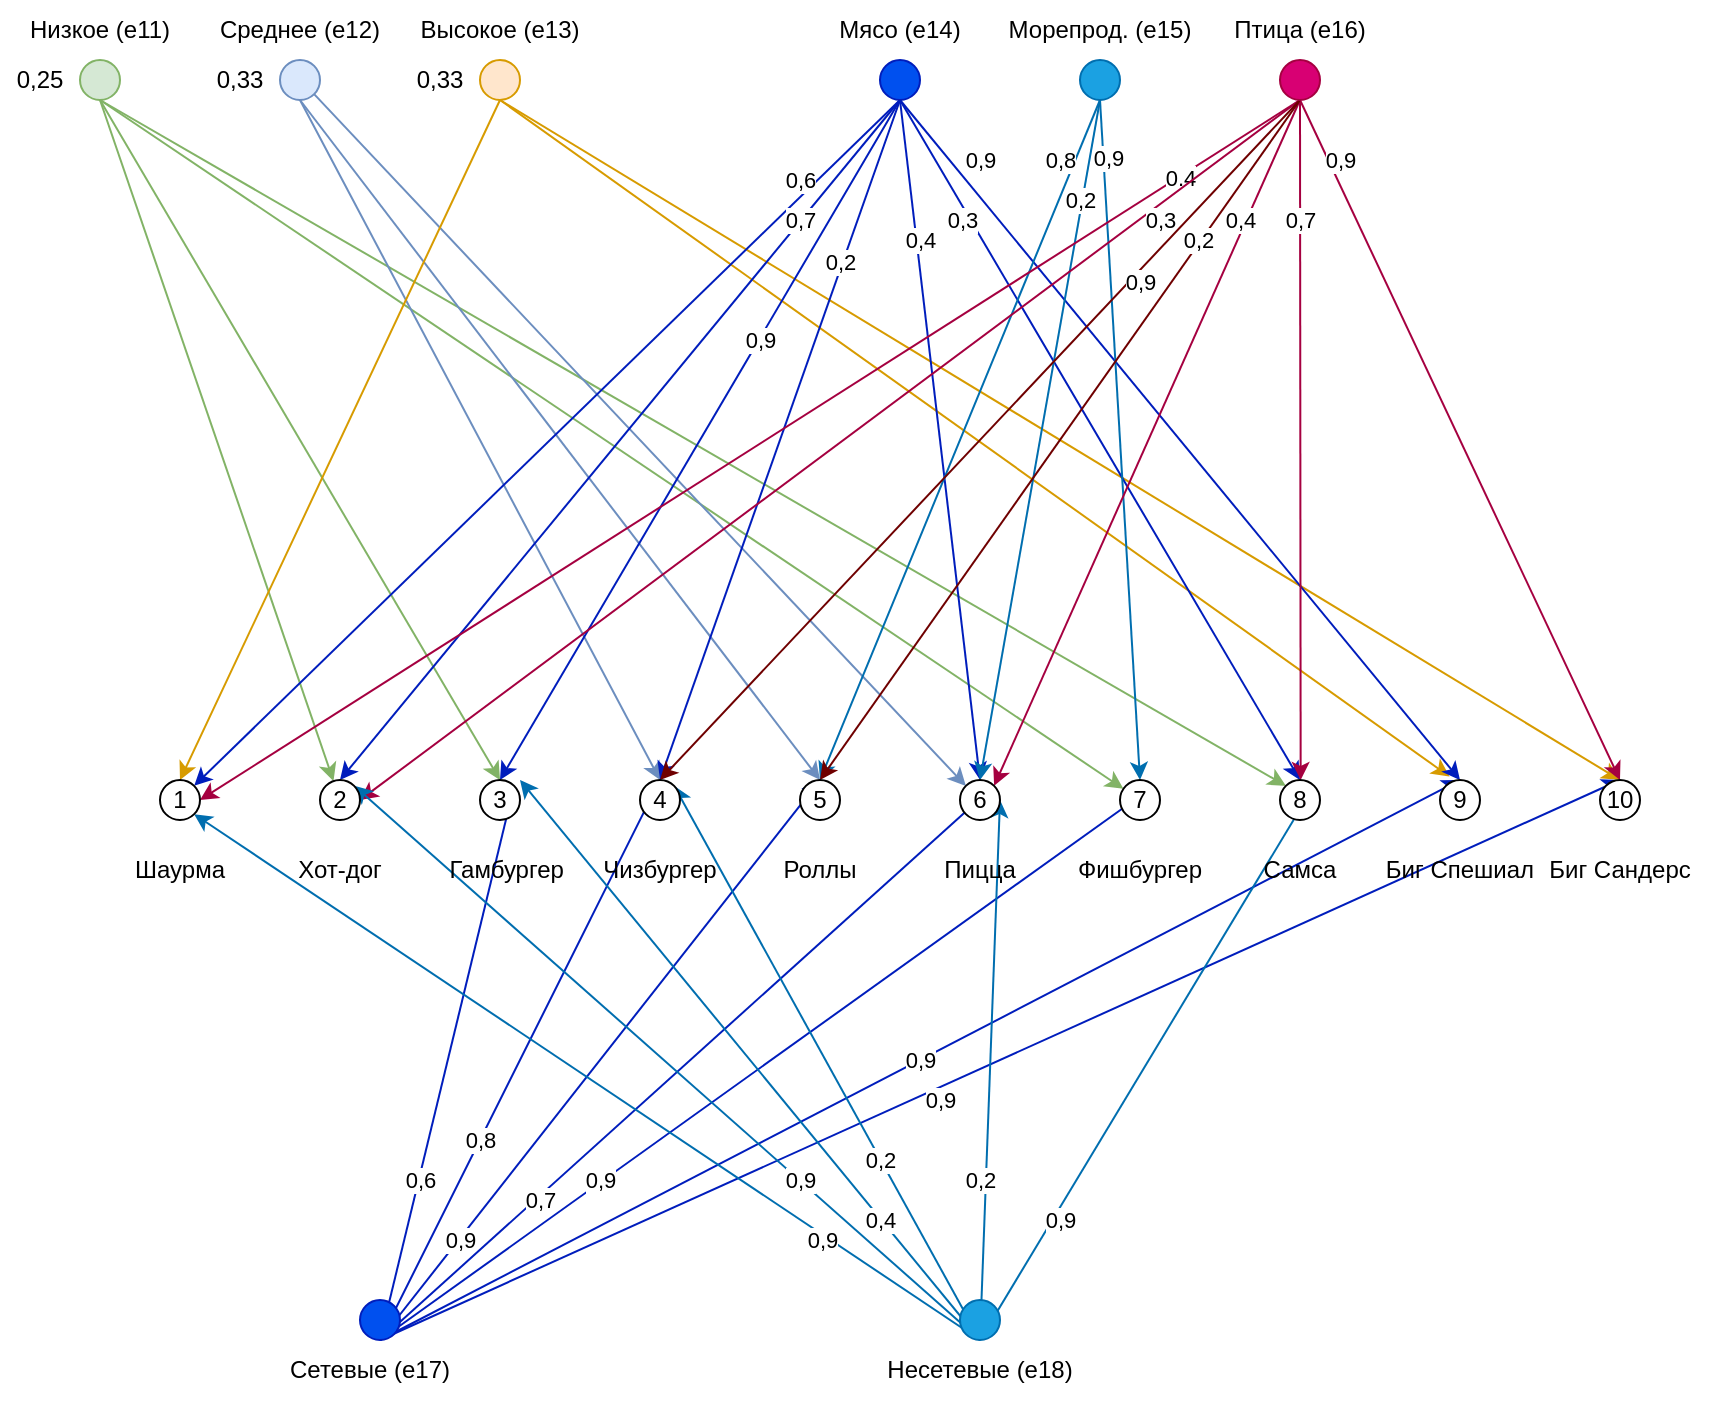 <mxfile version="20.5.3" type="github">
  <diagram id="oVglh5du2SAd9NB9AeaA" name="Страница 1">
    <mxGraphModel dx="1339" dy="648" grid="1" gridSize="10" guides="1" tooltips="1" connect="1" arrows="1" fold="1" page="1" pageScale="1" pageWidth="827" pageHeight="1169" math="0" shadow="0">
      <root>
        <mxCell id="0" />
        <mxCell id="1" parent="0" />
        <mxCell id="__0cvQvDrviNY0L_Vze0-48" style="edgeStyle=none;rounded=0;orthogonalLoop=1;jettySize=auto;html=1;exitX=0.5;exitY=1;exitDx=0;exitDy=0;fillColor=#d5e8d4;strokeColor=#82b366;" edge="1" parent="1" source="__0cvQvDrviNY0L_Vze0-2" target="__0cvQvDrviNY0L_Vze0-22">
          <mxGeometry relative="1" as="geometry" />
        </mxCell>
        <mxCell id="__0cvQvDrviNY0L_Vze0-49" style="edgeStyle=none;rounded=0;orthogonalLoop=1;jettySize=auto;html=1;exitX=0.5;exitY=1;exitDx=0;exitDy=0;entryX=0.5;entryY=0;entryDx=0;entryDy=0;fillColor=#d5e8d4;strokeColor=#82b366;" edge="1" parent="1" source="__0cvQvDrviNY0L_Vze0-2" target="__0cvQvDrviNY0L_Vze0-23">
          <mxGeometry relative="1" as="geometry" />
        </mxCell>
        <mxCell id="__0cvQvDrviNY0L_Vze0-50" style="edgeStyle=none;rounded=0;orthogonalLoop=1;jettySize=auto;html=1;exitX=0.5;exitY=1;exitDx=0;exitDy=0;fillColor=#d5e8d4;strokeColor=#82b366;" edge="1" parent="1" source="__0cvQvDrviNY0L_Vze0-2" target="__0cvQvDrviNY0L_Vze0-30">
          <mxGeometry relative="1" as="geometry" />
        </mxCell>
        <mxCell id="__0cvQvDrviNY0L_Vze0-51" style="edgeStyle=none;rounded=0;orthogonalLoop=1;jettySize=auto;html=1;exitX=0.5;exitY=1;exitDx=0;exitDy=0;entryX=0;entryY=0;entryDx=0;entryDy=0;fillColor=#d5e8d4;strokeColor=#82b366;" edge="1" parent="1" source="__0cvQvDrviNY0L_Vze0-2" target="__0cvQvDrviNY0L_Vze0-31">
          <mxGeometry relative="1" as="geometry" />
        </mxCell>
        <mxCell id="__0cvQvDrviNY0L_Vze0-2" value="" style="ellipse;whiteSpace=wrap;html=1;aspect=fixed;fillColor=#D5E8D4;strokeColor=#82b366;" vertex="1" parent="1">
          <mxGeometry x="70" y="30" width="20" height="20" as="geometry" />
        </mxCell>
        <mxCell id="__0cvQvDrviNY0L_Vze0-3" value="Низкое (e11)" style="text;html=1;strokeColor=none;fillColor=none;align=center;verticalAlign=middle;whiteSpace=wrap;rounded=0;" vertex="1" parent="1">
          <mxGeometry x="40" width="80" height="30" as="geometry" />
        </mxCell>
        <mxCell id="__0cvQvDrviNY0L_Vze0-53" style="edgeStyle=none;rounded=0;orthogonalLoop=1;jettySize=auto;html=1;exitX=0.5;exitY=1;exitDx=0;exitDy=0;entryX=0.5;entryY=0;entryDx=0;entryDy=0;fillColor=#dae8fc;strokeColor=#6c8ebf;" edge="1" parent="1" source="__0cvQvDrviNY0L_Vze0-4" target="__0cvQvDrviNY0L_Vze0-24">
          <mxGeometry relative="1" as="geometry" />
        </mxCell>
        <mxCell id="__0cvQvDrviNY0L_Vze0-54" style="edgeStyle=none;rounded=0;orthogonalLoop=1;jettySize=auto;html=1;exitX=0.5;exitY=1;exitDx=0;exitDy=0;entryX=0.5;entryY=0;entryDx=0;entryDy=0;fillColor=#dae8fc;strokeColor=#6c8ebf;" edge="1" parent="1" source="__0cvQvDrviNY0L_Vze0-4" target="__0cvQvDrviNY0L_Vze0-25">
          <mxGeometry relative="1" as="geometry" />
        </mxCell>
        <mxCell id="__0cvQvDrviNY0L_Vze0-55" style="edgeStyle=none;rounded=0;orthogonalLoop=1;jettySize=auto;html=1;exitX=1;exitY=1;exitDx=0;exitDy=0;entryX=0;entryY=0;entryDx=0;entryDy=0;fillColor=#dae8fc;strokeColor=#6c8ebf;" edge="1" parent="1" source="__0cvQvDrviNY0L_Vze0-4" target="__0cvQvDrviNY0L_Vze0-29">
          <mxGeometry relative="1" as="geometry" />
        </mxCell>
        <mxCell id="__0cvQvDrviNY0L_Vze0-4" value="" style="ellipse;whiteSpace=wrap;html=1;aspect=fixed;fillColor=#dae8fc;strokeColor=#6c8ebf;" vertex="1" parent="1">
          <mxGeometry x="170" y="30" width="20" height="20" as="geometry" />
        </mxCell>
        <mxCell id="__0cvQvDrviNY0L_Vze0-5" value="Среднее (e12)" style="text;html=1;strokeColor=none;fillColor=none;align=center;verticalAlign=middle;whiteSpace=wrap;rounded=0;" vertex="1" parent="1">
          <mxGeometry x="130" width="100" height="30" as="geometry" />
        </mxCell>
        <mxCell id="__0cvQvDrviNY0L_Vze0-56" style="edgeStyle=none;rounded=0;orthogonalLoop=1;jettySize=auto;html=1;exitX=0.5;exitY=1;exitDx=0;exitDy=0;entryX=0.239;entryY=-0.085;entryDx=0;entryDy=0;entryPerimeter=0;fillColor=#ffe6cc;strokeColor=#d79b00;" edge="1" parent="1" source="__0cvQvDrviNY0L_Vze0-7" target="__0cvQvDrviNY0L_Vze0-32">
          <mxGeometry relative="1" as="geometry" />
        </mxCell>
        <mxCell id="__0cvQvDrviNY0L_Vze0-57" style="edgeStyle=none;rounded=0;orthogonalLoop=1;jettySize=auto;html=1;exitX=0.5;exitY=1;exitDx=0;exitDy=0;entryX=0.5;entryY=0;entryDx=0;entryDy=0;fillColor=#ffe6cc;strokeColor=#d79b00;" edge="1" parent="1" source="__0cvQvDrviNY0L_Vze0-7" target="__0cvQvDrviNY0L_Vze0-33">
          <mxGeometry relative="1" as="geometry" />
        </mxCell>
        <mxCell id="__0cvQvDrviNY0L_Vze0-68" style="edgeStyle=none;rounded=0;orthogonalLoop=1;jettySize=auto;html=1;exitX=0.5;exitY=1;exitDx=0;exitDy=0;entryX=0.5;entryY=0;entryDx=0;entryDy=0;fillColor=#ffe6cc;strokeColor=#d79b00;" edge="1" parent="1" source="__0cvQvDrviNY0L_Vze0-7" target="__0cvQvDrviNY0L_Vze0-21">
          <mxGeometry relative="1" as="geometry" />
        </mxCell>
        <mxCell id="__0cvQvDrviNY0L_Vze0-7" value="" style="ellipse;whiteSpace=wrap;html=1;aspect=fixed;fillColor=#ffe6cc;strokeColor=#d79b00;" vertex="1" parent="1">
          <mxGeometry x="270" y="30" width="20" height="20" as="geometry" />
        </mxCell>
        <mxCell id="__0cvQvDrviNY0L_Vze0-8" value="Высокое (e13)" style="text;html=1;strokeColor=none;fillColor=none;align=center;verticalAlign=middle;whiteSpace=wrap;rounded=0;" vertex="1" parent="1">
          <mxGeometry x="230" width="100" height="30" as="geometry" />
        </mxCell>
        <mxCell id="__0cvQvDrviNY0L_Vze0-58" value="0,6" style="edgeStyle=none;rounded=0;orthogonalLoop=1;jettySize=auto;html=1;exitX=0.5;exitY=1;exitDx=0;exitDy=0;entryX=1;entryY=0;entryDx=0;entryDy=0;fillColor=#0050ef;strokeColor=#001DBC;" edge="1" parent="1" source="__0cvQvDrviNY0L_Vze0-9" target="__0cvQvDrviNY0L_Vze0-21">
          <mxGeometry x="-0.741" y="-6" relative="1" as="geometry">
            <mxPoint as="offset" />
          </mxGeometry>
        </mxCell>
        <mxCell id="__0cvQvDrviNY0L_Vze0-60" value="0,7" style="edgeStyle=none;rounded=0;orthogonalLoop=1;jettySize=auto;html=1;exitX=0.5;exitY=1;exitDx=0;exitDy=0;entryX=0.5;entryY=0;entryDx=0;entryDy=0;fillColor=#0050ef;strokeColor=#001DBC;" edge="1" parent="1" source="__0cvQvDrviNY0L_Vze0-9" target="__0cvQvDrviNY0L_Vze0-22">
          <mxGeometry x="-0.645" relative="1" as="geometry">
            <mxPoint as="offset" />
          </mxGeometry>
        </mxCell>
        <mxCell id="__0cvQvDrviNY0L_Vze0-61" value="0,9" style="edgeStyle=none;rounded=0;orthogonalLoop=1;jettySize=auto;html=1;exitX=0.5;exitY=1;exitDx=0;exitDy=0;entryX=0.5;entryY=0;entryDx=0;entryDy=0;fillColor=#0050ef;strokeColor=#001DBC;" edge="1" parent="1" source="__0cvQvDrviNY0L_Vze0-9" target="__0cvQvDrviNY0L_Vze0-23">
          <mxGeometry x="-0.296" y="1" relative="1" as="geometry">
            <mxPoint as="offset" />
          </mxGeometry>
        </mxCell>
        <mxCell id="__0cvQvDrviNY0L_Vze0-62" value="0,2" style="edgeStyle=none;rounded=0;orthogonalLoop=1;jettySize=auto;html=1;exitX=0.5;exitY=1;exitDx=0;exitDy=0;fillColor=#0050ef;strokeColor=#001DBC;" edge="1" parent="1" source="__0cvQvDrviNY0L_Vze0-9">
          <mxGeometry x="-0.526" y="-2" relative="1" as="geometry">
            <mxPoint x="360" y="390.0" as="targetPoint" />
            <mxPoint y="1" as="offset" />
          </mxGeometry>
        </mxCell>
        <mxCell id="__0cvQvDrviNY0L_Vze0-63" value="0,3" style="edgeStyle=none;rounded=0;orthogonalLoop=1;jettySize=auto;html=1;exitX=0.5;exitY=1;exitDx=0;exitDy=0;entryX=0.5;entryY=0;entryDx=0;entryDy=0;fillColor=#0050ef;strokeColor=#001DBC;" edge="1" parent="1" source="__0cvQvDrviNY0L_Vze0-9" target="__0cvQvDrviNY0L_Vze0-31">
          <mxGeometry x="-0.661" y="-5" relative="1" as="geometry">
            <mxPoint x="1" as="offset" />
          </mxGeometry>
        </mxCell>
        <mxCell id="__0cvQvDrviNY0L_Vze0-64" value="0,9" style="edgeStyle=none;rounded=0;orthogonalLoop=1;jettySize=auto;html=1;exitX=0.5;exitY=1;exitDx=0;exitDy=0;entryX=0.5;entryY=0;entryDx=0;entryDy=0;fillColor=#0050ef;strokeColor=#001DBC;" edge="1" parent="1" source="__0cvQvDrviNY0L_Vze0-9" target="__0cvQvDrviNY0L_Vze0-32">
          <mxGeometry x="-0.779" y="12" relative="1" as="geometry">
            <mxPoint as="offset" />
          </mxGeometry>
        </mxCell>
        <mxCell id="__0cvQvDrviNY0L_Vze0-65" value="0,4" style="edgeStyle=none;rounded=0;orthogonalLoop=1;jettySize=auto;html=1;exitX=0.5;exitY=1;exitDx=0;exitDy=0;entryX=0.5;entryY=0;entryDx=0;entryDy=0;fillColor=#0050ef;strokeColor=#001DBC;" edge="1" parent="1" source="__0cvQvDrviNY0L_Vze0-9" target="__0cvQvDrviNY0L_Vze0-29">
          <mxGeometry x="-0.587" y="2" relative="1" as="geometry">
            <mxPoint as="offset" />
          </mxGeometry>
        </mxCell>
        <mxCell id="__0cvQvDrviNY0L_Vze0-9" value="" style="ellipse;whiteSpace=wrap;html=1;aspect=fixed;fillColor=#0050ef;strokeColor=#001DBC;fontColor=#ffffff;" vertex="1" parent="1">
          <mxGeometry x="470" y="30" width="20" height="20" as="geometry" />
        </mxCell>
        <mxCell id="__0cvQvDrviNY0L_Vze0-10" value="Мясо (e14)" style="text;html=1;strokeColor=none;fillColor=none;align=center;verticalAlign=middle;whiteSpace=wrap;rounded=0;" vertex="1" parent="1">
          <mxGeometry x="440" width="80" height="30" as="geometry" />
        </mxCell>
        <mxCell id="__0cvQvDrviNY0L_Vze0-66" value="0,2" style="edgeStyle=none;rounded=0;orthogonalLoop=1;jettySize=auto;html=1;exitX=0.5;exitY=1;exitDx=0;exitDy=0;entryX=0.5;entryY=0;entryDx=0;entryDy=0;fillColor=#1ba1e2;strokeColor=#006EAF;" edge="1" parent="1" source="__0cvQvDrviNY0L_Vze0-11" target="__0cvQvDrviNY0L_Vze0-29">
          <mxGeometry x="-0.705" y="-1" relative="1" as="geometry">
            <mxPoint as="offset" />
          </mxGeometry>
        </mxCell>
        <mxCell id="__0cvQvDrviNY0L_Vze0-67" style="edgeStyle=none;rounded=0;orthogonalLoop=1;jettySize=auto;html=1;exitX=0.5;exitY=1;exitDx=0;exitDy=0;entryX=0.5;entryY=0;entryDx=0;entryDy=0;fillColor=#1ba1e2;strokeColor=#006EAF;" edge="1" parent="1" source="__0cvQvDrviNY0L_Vze0-11" target="__0cvQvDrviNY0L_Vze0-30">
          <mxGeometry relative="1" as="geometry" />
        </mxCell>
        <mxCell id="__0cvQvDrviNY0L_Vze0-93" value="0,9" style="edgeLabel;html=1;align=center;verticalAlign=middle;resizable=0;points=[];" vertex="1" connectable="0" parent="__0cvQvDrviNY0L_Vze0-67">
          <mxGeometry x="-0.829" y="2" relative="1" as="geometry">
            <mxPoint as="offset" />
          </mxGeometry>
        </mxCell>
        <mxCell id="__0cvQvDrviNY0L_Vze0-91" value="0,8" style="edgeStyle=none;rounded=0;orthogonalLoop=1;jettySize=auto;html=1;exitX=0.5;exitY=1;exitDx=0;exitDy=0;entryX=0.5;entryY=0;entryDx=0;entryDy=0;fillColor=#1ba1e2;strokeColor=#006EAF;" edge="1" parent="1" source="__0cvQvDrviNY0L_Vze0-11" target="__0cvQvDrviNY0L_Vze0-25">
          <mxGeometry x="-0.808" y="-7" relative="1" as="geometry">
            <mxPoint as="offset" />
          </mxGeometry>
        </mxCell>
        <mxCell id="__0cvQvDrviNY0L_Vze0-11" value="" style="ellipse;whiteSpace=wrap;html=1;aspect=fixed;fillColor=#1ba1e2;strokeColor=#006EAF;fontColor=#ffffff;" vertex="1" parent="1">
          <mxGeometry x="570" y="30" width="20" height="20" as="geometry" />
        </mxCell>
        <mxCell id="__0cvQvDrviNY0L_Vze0-12" value="Морепрод. (e15)" style="text;html=1;strokeColor=none;fillColor=none;align=center;verticalAlign=middle;whiteSpace=wrap;rounded=0;" vertex="1" parent="1">
          <mxGeometry x="530" width="100" height="30" as="geometry" />
        </mxCell>
        <mxCell id="__0cvQvDrviNY0L_Vze0-69" value="0.4" style="edgeStyle=none;rounded=0;orthogonalLoop=1;jettySize=auto;html=1;exitX=0.5;exitY=1;exitDx=0;exitDy=0;entryX=1;entryY=0.5;entryDx=0;entryDy=0;fillColor=#d80073;strokeColor=#A50040;" edge="1" parent="1" source="__0cvQvDrviNY0L_Vze0-13" target="__0cvQvDrviNY0L_Vze0-21">
          <mxGeometry x="-0.779" y="2" relative="1" as="geometry">
            <mxPoint y="-1" as="offset" />
          </mxGeometry>
        </mxCell>
        <mxCell id="__0cvQvDrviNY0L_Vze0-70" value="0,4" style="edgeStyle=none;rounded=0;orthogonalLoop=1;jettySize=auto;html=1;exitX=0.5;exitY=1;exitDx=0;exitDy=0;entryX=1;entryY=0;entryDx=0;entryDy=0;fillColor=#d80073;strokeColor=#A50040;" edge="1" parent="1" source="__0cvQvDrviNY0L_Vze0-13" target="__0cvQvDrviNY0L_Vze0-29">
          <mxGeometry x="-0.643" y="-3" relative="1" as="geometry">
            <mxPoint as="offset" />
          </mxGeometry>
        </mxCell>
        <mxCell id="__0cvQvDrviNY0L_Vze0-71" value="0,7" style="edgeStyle=none;rounded=0;orthogonalLoop=1;jettySize=auto;html=1;exitX=0.5;exitY=1;exitDx=0;exitDy=0;fillColor=#d80073;strokeColor=#A50040;" edge="1" parent="1" source="__0cvQvDrviNY0L_Vze0-13">
          <mxGeometry x="-0.647" relative="1" as="geometry">
            <mxPoint x="680.333" y="390" as="targetPoint" />
            <mxPoint as="offset" />
          </mxGeometry>
        </mxCell>
        <mxCell id="__0cvQvDrviNY0L_Vze0-72" value="0,9" style="edgeStyle=none;rounded=0;orthogonalLoop=1;jettySize=auto;html=1;exitX=0.5;exitY=1;exitDx=0;exitDy=0;entryX=0.5;entryY=0;entryDx=0;entryDy=0;fillColor=#d80073;strokeColor=#A50040;" edge="1" parent="1" source="__0cvQvDrviNY0L_Vze0-13" target="__0cvQvDrviNY0L_Vze0-33">
          <mxGeometry x="-0.81" y="5" relative="1" as="geometry">
            <mxPoint as="offset" />
          </mxGeometry>
        </mxCell>
        <mxCell id="__0cvQvDrviNY0L_Vze0-76" value="0,3" style="edgeStyle=none;rounded=0;orthogonalLoop=1;jettySize=auto;html=1;exitX=0.5;exitY=1;exitDx=0;exitDy=0;entryX=1;entryY=0.5;entryDx=0;entryDy=0;fillColor=#d80073;strokeColor=#A50040;" edge="1" parent="1" source="__0cvQvDrviNY0L_Vze0-13" target="__0cvQvDrviNY0L_Vze0-22">
          <mxGeometry x="-0.686" y="6" relative="1" as="geometry">
            <mxPoint as="offset" />
          </mxGeometry>
        </mxCell>
        <mxCell id="__0cvQvDrviNY0L_Vze0-90" value="0,9" style="edgeStyle=none;rounded=0;orthogonalLoop=1;jettySize=auto;html=1;exitX=0.5;exitY=1;exitDx=0;exitDy=0;entryX=0.5;entryY=0;entryDx=0;entryDy=0;fillColor=#a20025;strokeColor=#6F0000;" edge="1" parent="1" source="__0cvQvDrviNY0L_Vze0-13" target="__0cvQvDrviNY0L_Vze0-24">
          <mxGeometry x="-0.484" y="3" relative="1" as="geometry">
            <mxPoint y="1" as="offset" />
          </mxGeometry>
        </mxCell>
        <mxCell id="__0cvQvDrviNY0L_Vze0-92" value="0,2" style="edgeStyle=none;rounded=0;orthogonalLoop=1;jettySize=auto;html=1;exitX=0.5;exitY=1;exitDx=0;exitDy=0;fillColor=#a20025;strokeColor=#6F0000;" edge="1" parent="1" source="__0cvQvDrviNY0L_Vze0-13">
          <mxGeometry x="-0.587" relative="1" as="geometry">
            <mxPoint x="440" y="390" as="targetPoint" />
            <mxPoint x="-1" as="offset" />
          </mxGeometry>
        </mxCell>
        <mxCell id="__0cvQvDrviNY0L_Vze0-13" value="" style="ellipse;whiteSpace=wrap;html=1;aspect=fixed;fillColor=#d80073;strokeColor=#A50040;fontColor=#ffffff;" vertex="1" parent="1">
          <mxGeometry x="670" y="30" width="20" height="20" as="geometry" />
        </mxCell>
        <mxCell id="__0cvQvDrviNY0L_Vze0-14" value="Птица (e16)" style="text;html=1;strokeColor=none;fillColor=none;align=center;verticalAlign=middle;whiteSpace=wrap;rounded=0;" vertex="1" parent="1">
          <mxGeometry x="630" width="100" height="30" as="geometry" />
        </mxCell>
        <mxCell id="__0cvQvDrviNY0L_Vze0-77" value="0,6" style="edgeStyle=none;rounded=0;orthogonalLoop=1;jettySize=auto;html=1;exitX=0.5;exitY=1;exitDx=0;exitDy=0;entryX=1;entryY=0;entryDx=0;entryDy=0;fillColor=#0050ef;strokeColor=#001DBC;" edge="1" parent="1" source="__0cvQvDrviNY0L_Vze0-15" target="__0cvQvDrviNY0L_Vze0-23">
          <mxGeometry x="-0.421" y="-1" relative="1" as="geometry">
            <mxPoint as="offset" />
          </mxGeometry>
        </mxCell>
        <mxCell id="__0cvQvDrviNY0L_Vze0-78" value="0,8" style="edgeStyle=none;rounded=0;orthogonalLoop=1;jettySize=auto;html=1;exitX=0.5;exitY=1;exitDx=0;exitDy=0;entryX=0.5;entryY=0;entryDx=0;entryDy=0;fillColor=#0050ef;strokeColor=#001DBC;" edge="1" parent="1" source="__0cvQvDrviNY0L_Vze0-15" target="__0cvQvDrviNY0L_Vze0-24">
          <mxGeometry x="-0.286" relative="1" as="geometry">
            <mxPoint as="offset" />
          </mxGeometry>
        </mxCell>
        <mxCell id="__0cvQvDrviNY0L_Vze0-79" value="0,9" style="edgeStyle=none;rounded=0;orthogonalLoop=1;jettySize=auto;html=1;exitX=0.5;exitY=1;exitDx=0;exitDy=0;entryX=0.5;entryY=0;entryDx=0;entryDy=0;fillColor=#0050ef;strokeColor=#001DBC;" edge="1" parent="1" source="__0cvQvDrviNY0L_Vze0-15" target="__0cvQvDrviNY0L_Vze0-25">
          <mxGeometry x="-0.64" y="-1" relative="1" as="geometry">
            <mxPoint as="offset" />
          </mxGeometry>
        </mxCell>
        <mxCell id="__0cvQvDrviNY0L_Vze0-80" value="0,7" style="edgeStyle=none;rounded=0;orthogonalLoop=1;jettySize=auto;html=1;exitX=0.5;exitY=1;exitDx=0;exitDy=0;entryX=1;entryY=0;entryDx=0;entryDy=0;fillColor=#0050ef;strokeColor=#001DBC;" edge="1" parent="1" source="__0cvQvDrviNY0L_Vze0-15" target="__0cvQvDrviNY0L_Vze0-29">
          <mxGeometry x="-0.486" y="-2" relative="1" as="geometry">
            <mxPoint as="offset" />
          </mxGeometry>
        </mxCell>
        <mxCell id="__0cvQvDrviNY0L_Vze0-81" value="0,9" style="edgeStyle=none;rounded=0;orthogonalLoop=1;jettySize=auto;html=1;exitX=0.5;exitY=1;exitDx=0;exitDy=0;entryX=1;entryY=0;entryDx=0;entryDy=0;fillColor=#0050ef;strokeColor=#001DBC;" edge="1" parent="1" source="__0cvQvDrviNY0L_Vze0-15" target="__0cvQvDrviNY0L_Vze0-30">
          <mxGeometry x="-0.428" y="1" relative="1" as="geometry">
            <mxPoint as="offset" />
          </mxGeometry>
        </mxCell>
        <mxCell id="__0cvQvDrviNY0L_Vze0-82" value="0,9" style="edgeStyle=none;rounded=0;orthogonalLoop=1;jettySize=auto;html=1;exitX=0.5;exitY=1;exitDx=0;exitDy=0;entryX=0.5;entryY=0;entryDx=0;entryDy=0;fillColor=#0050ef;strokeColor=#001DBC;" edge="1" parent="1" source="__0cvQvDrviNY0L_Vze0-15" target="__0cvQvDrviNY0L_Vze0-32">
          <mxGeometry relative="1" as="geometry" />
        </mxCell>
        <mxCell id="__0cvQvDrviNY0L_Vze0-83" value="0,9" style="edgeStyle=none;rounded=0;orthogonalLoop=1;jettySize=auto;html=1;exitX=0.5;exitY=1;exitDx=0;exitDy=0;fillColor=#0050ef;strokeColor=#001DBC;" edge="1" parent="1" source="__0cvQvDrviNY0L_Vze0-15">
          <mxGeometry x="-0.105" y="-6" relative="1" as="geometry">
            <mxPoint x="840" y="390" as="targetPoint" />
            <mxPoint as="offset" />
          </mxGeometry>
        </mxCell>
        <mxCell id="__0cvQvDrviNY0L_Vze0-15" value="" style="ellipse;whiteSpace=wrap;html=1;aspect=fixed;fillColor=#0050ef;strokeColor=#001DBC;fontColor=#ffffff;" vertex="1" parent="1">
          <mxGeometry x="210" y="650" width="20" height="20" as="geometry" />
        </mxCell>
        <mxCell id="__0cvQvDrviNY0L_Vze0-16" value="Сетевые (e17)" style="text;html=1;strokeColor=none;fillColor=none;align=center;verticalAlign=middle;whiteSpace=wrap;rounded=0;" vertex="1" parent="1">
          <mxGeometry x="170" y="670" width="90" height="30" as="geometry" />
        </mxCell>
        <mxCell id="__0cvQvDrviNY0L_Vze0-73" value="0,9" style="edgeStyle=none;rounded=0;orthogonalLoop=1;jettySize=auto;html=1;exitX=0.5;exitY=1;exitDx=0;exitDy=0;entryX=1;entryY=1;entryDx=0;entryDy=0;fillColor=#1ba1e2;strokeColor=#006EAF;" edge="1" parent="1" source="__0cvQvDrviNY0L_Vze0-17" target="__0cvQvDrviNY0L_Vze0-21">
          <mxGeometry x="-0.605" y="2" relative="1" as="geometry">
            <mxPoint as="offset" />
          </mxGeometry>
        </mxCell>
        <mxCell id="__0cvQvDrviNY0L_Vze0-74" value="0,9" style="edgeStyle=none;rounded=0;orthogonalLoop=1;jettySize=auto;html=1;exitX=0.5;exitY=1;exitDx=0;exitDy=0;entryX=1;entryY=0;entryDx=0;entryDy=0;fillColor=#1ba1e2;strokeColor=#006EAF;" edge="1" parent="1" source="__0cvQvDrviNY0L_Vze0-17" target="__0cvQvDrviNY0L_Vze0-22">
          <mxGeometry x="-0.424" relative="1" as="geometry">
            <mxPoint as="offset" />
          </mxGeometry>
        </mxCell>
        <mxCell id="__0cvQvDrviNY0L_Vze0-75" value="0,9" style="edgeStyle=none;rounded=0;orthogonalLoop=1;jettySize=auto;html=1;exitX=0.5;exitY=1;exitDx=0;exitDy=0;entryX=1;entryY=0;entryDx=0;entryDy=0;fillColor=#1ba1e2;strokeColor=#006EAF;" edge="1" parent="1" source="__0cvQvDrviNY0L_Vze0-17" target="__0cvQvDrviNY0L_Vze0-31">
          <mxGeometry x="-0.555" y="-3" relative="1" as="geometry">
            <mxPoint as="offset" />
          </mxGeometry>
        </mxCell>
        <mxCell id="__0cvQvDrviNY0L_Vze0-84" value="0,4" style="edgeStyle=none;rounded=0;orthogonalLoop=1;jettySize=auto;html=1;exitX=0.5;exitY=1;exitDx=0;exitDy=0;fillColor=#1ba1e2;strokeColor=#006EAF;" edge="1" parent="1" source="__0cvQvDrviNY0L_Vze0-17">
          <mxGeometry x="-0.569" y="1" relative="1" as="geometry">
            <mxPoint x="290" y="390" as="targetPoint" />
            <mxPoint as="offset" />
          </mxGeometry>
        </mxCell>
        <mxCell id="__0cvQvDrviNY0L_Vze0-85" value="0,2" style="edgeStyle=none;rounded=0;orthogonalLoop=1;jettySize=auto;html=1;exitX=0.5;exitY=1;exitDx=0;exitDy=0;entryX=1;entryY=0;entryDx=0;entryDy=0;fillColor=#1ba1e2;strokeColor=#006EAF;" edge="1" parent="1" source="__0cvQvDrviNY0L_Vze0-17" target="__0cvQvDrviNY0L_Vze0-24">
          <mxGeometry x="-0.349" relative="1" as="geometry">
            <mxPoint as="offset" />
          </mxGeometry>
        </mxCell>
        <mxCell id="__0cvQvDrviNY0L_Vze0-86" value="0,2" style="edgeStyle=none;rounded=0;orthogonalLoop=1;jettySize=auto;html=1;exitX=0.5;exitY=1;exitDx=0;exitDy=0;entryX=1;entryY=0.5;entryDx=0;entryDy=0;fillColor=#1ba1e2;strokeColor=#006EAF;" edge="1" parent="1" source="__0cvQvDrviNY0L_Vze0-17" target="__0cvQvDrviNY0L_Vze0-29">
          <mxGeometry x="-0.408" y="3" relative="1" as="geometry">
            <mxPoint as="offset" />
          </mxGeometry>
        </mxCell>
        <mxCell id="__0cvQvDrviNY0L_Vze0-17" value="" style="ellipse;whiteSpace=wrap;html=1;aspect=fixed;fillColor=#1ba1e2;strokeColor=#006EAF;fontColor=#ffffff;" vertex="1" parent="1">
          <mxGeometry x="510" y="650" width="20" height="20" as="geometry" />
        </mxCell>
        <mxCell id="__0cvQvDrviNY0L_Vze0-18" value="Несетевые (e18)" style="text;html=1;strokeColor=none;fillColor=none;align=center;verticalAlign=middle;whiteSpace=wrap;rounded=0;" vertex="1" parent="1">
          <mxGeometry x="470" y="670" width="100" height="30" as="geometry" />
        </mxCell>
        <mxCell id="__0cvQvDrviNY0L_Vze0-21" value="1" style="ellipse;whiteSpace=wrap;html=1;aspect=fixed;" vertex="1" parent="1">
          <mxGeometry x="110" y="390" width="20" height="20" as="geometry" />
        </mxCell>
        <mxCell id="__0cvQvDrviNY0L_Vze0-22" value="2" style="ellipse;whiteSpace=wrap;html=1;aspect=fixed;" vertex="1" parent="1">
          <mxGeometry x="190" y="390" width="20" height="20" as="geometry" />
        </mxCell>
        <mxCell id="__0cvQvDrviNY0L_Vze0-23" value="3" style="ellipse;whiteSpace=wrap;html=1;aspect=fixed;" vertex="1" parent="1">
          <mxGeometry x="270" y="390" width="20" height="20" as="geometry" />
        </mxCell>
        <mxCell id="__0cvQvDrviNY0L_Vze0-24" value="4" style="ellipse;whiteSpace=wrap;html=1;aspect=fixed;" vertex="1" parent="1">
          <mxGeometry x="350" y="390" width="20" height="20" as="geometry" />
        </mxCell>
        <mxCell id="__0cvQvDrviNY0L_Vze0-25" value="5" style="ellipse;whiteSpace=wrap;html=1;aspect=fixed;" vertex="1" parent="1">
          <mxGeometry x="430" y="390" width="20" height="20" as="geometry" />
        </mxCell>
        <mxCell id="__0cvQvDrviNY0L_Vze0-29" value="6" style="ellipse;whiteSpace=wrap;html=1;aspect=fixed;" vertex="1" parent="1">
          <mxGeometry x="510" y="390" width="20" height="20" as="geometry" />
        </mxCell>
        <mxCell id="__0cvQvDrviNY0L_Vze0-30" value="7" style="ellipse;whiteSpace=wrap;html=1;aspect=fixed;" vertex="1" parent="1">
          <mxGeometry x="590" y="390" width="20" height="20" as="geometry" />
        </mxCell>
        <mxCell id="__0cvQvDrviNY0L_Vze0-31" value="8" style="ellipse;whiteSpace=wrap;html=1;aspect=fixed;" vertex="1" parent="1">
          <mxGeometry x="670" y="390" width="20" height="20" as="geometry" />
        </mxCell>
        <mxCell id="__0cvQvDrviNY0L_Vze0-32" value="9" style="ellipse;whiteSpace=wrap;html=1;aspect=fixed;" vertex="1" parent="1">
          <mxGeometry x="750" y="390" width="20" height="20" as="geometry" />
        </mxCell>
        <mxCell id="__0cvQvDrviNY0L_Vze0-33" value="10" style="ellipse;whiteSpace=wrap;html=1;aspect=fixed;" vertex="1" parent="1">
          <mxGeometry x="830" y="390" width="20" height="20" as="geometry" />
        </mxCell>
        <mxCell id="__0cvQvDrviNY0L_Vze0-34" value="Шаурма" style="text;html=1;strokeColor=none;fillColor=none;align=center;verticalAlign=middle;whiteSpace=wrap;rounded=0;" vertex="1" parent="1">
          <mxGeometry x="80" y="420" width="80" height="30" as="geometry" />
        </mxCell>
        <mxCell id="__0cvQvDrviNY0L_Vze0-35" value="Хот-дог" style="text;html=1;strokeColor=none;fillColor=none;align=center;verticalAlign=middle;whiteSpace=wrap;rounded=0;" vertex="1" parent="1">
          <mxGeometry x="160" y="420" width="80" height="30" as="geometry" />
        </mxCell>
        <mxCell id="__0cvQvDrviNY0L_Vze0-36" value="Гамбургер&amp;nbsp;" style="text;html=1;strokeColor=none;fillColor=none;align=center;verticalAlign=middle;whiteSpace=wrap;rounded=0;" vertex="1" parent="1">
          <mxGeometry x="240" y="420" width="90" height="30" as="geometry" />
        </mxCell>
        <mxCell id="__0cvQvDrviNY0L_Vze0-37" value="Чизбургер" style="text;html=1;strokeColor=none;fillColor=none;align=center;verticalAlign=middle;whiteSpace=wrap;rounded=0;" vertex="1" parent="1">
          <mxGeometry x="315" y="420" width="90" height="30" as="geometry" />
        </mxCell>
        <mxCell id="__0cvQvDrviNY0L_Vze0-38" value="Роллы" style="text;html=1;strokeColor=none;fillColor=none;align=center;verticalAlign=middle;whiteSpace=wrap;rounded=0;" vertex="1" parent="1">
          <mxGeometry x="395" y="420" width="90" height="30" as="geometry" />
        </mxCell>
        <mxCell id="__0cvQvDrviNY0L_Vze0-39" value="Пицца" style="text;html=1;strokeColor=none;fillColor=none;align=center;verticalAlign=middle;whiteSpace=wrap;rounded=0;" vertex="1" parent="1">
          <mxGeometry x="475" y="420" width="90" height="30" as="geometry" />
        </mxCell>
        <mxCell id="__0cvQvDrviNY0L_Vze0-40" value="Фишбургер" style="text;html=1;strokeColor=none;fillColor=none;align=center;verticalAlign=middle;whiteSpace=wrap;rounded=0;" vertex="1" parent="1">
          <mxGeometry x="555" y="420" width="90" height="30" as="geometry" />
        </mxCell>
        <mxCell id="__0cvQvDrviNY0L_Vze0-41" value="Самса" style="text;html=1;strokeColor=none;fillColor=none;align=center;verticalAlign=middle;whiteSpace=wrap;rounded=0;" vertex="1" parent="1">
          <mxGeometry x="635" y="420" width="90" height="30" as="geometry" />
        </mxCell>
        <mxCell id="__0cvQvDrviNY0L_Vze0-42" value="Биг Спешиал" style="text;html=1;strokeColor=none;fillColor=none;align=center;verticalAlign=middle;whiteSpace=wrap;rounded=0;" vertex="1" parent="1">
          <mxGeometry x="715" y="420" width="90" height="30" as="geometry" />
        </mxCell>
        <mxCell id="__0cvQvDrviNY0L_Vze0-43" value="Биг Сандерс" style="text;html=1;strokeColor=none;fillColor=none;align=center;verticalAlign=middle;whiteSpace=wrap;rounded=0;" vertex="1" parent="1">
          <mxGeometry x="795" y="420" width="90" height="30" as="geometry" />
        </mxCell>
        <mxCell id="__0cvQvDrviNY0L_Vze0-87" value="0,25" style="text;html=1;strokeColor=none;fillColor=none;align=center;verticalAlign=middle;whiteSpace=wrap;rounded=0;" vertex="1" parent="1">
          <mxGeometry x="30" y="25" width="40" height="30" as="geometry" />
        </mxCell>
        <mxCell id="__0cvQvDrviNY0L_Vze0-88" value="0,33" style="text;html=1;strokeColor=none;fillColor=none;align=center;verticalAlign=middle;whiteSpace=wrap;rounded=0;" vertex="1" parent="1">
          <mxGeometry x="130" y="25" width="40" height="30" as="geometry" />
        </mxCell>
        <mxCell id="__0cvQvDrviNY0L_Vze0-89" value="0,33" style="text;html=1;strokeColor=none;fillColor=none;align=center;verticalAlign=middle;whiteSpace=wrap;rounded=0;" vertex="1" parent="1">
          <mxGeometry x="230" y="25" width="40" height="30" as="geometry" />
        </mxCell>
      </root>
    </mxGraphModel>
  </diagram>
</mxfile>
